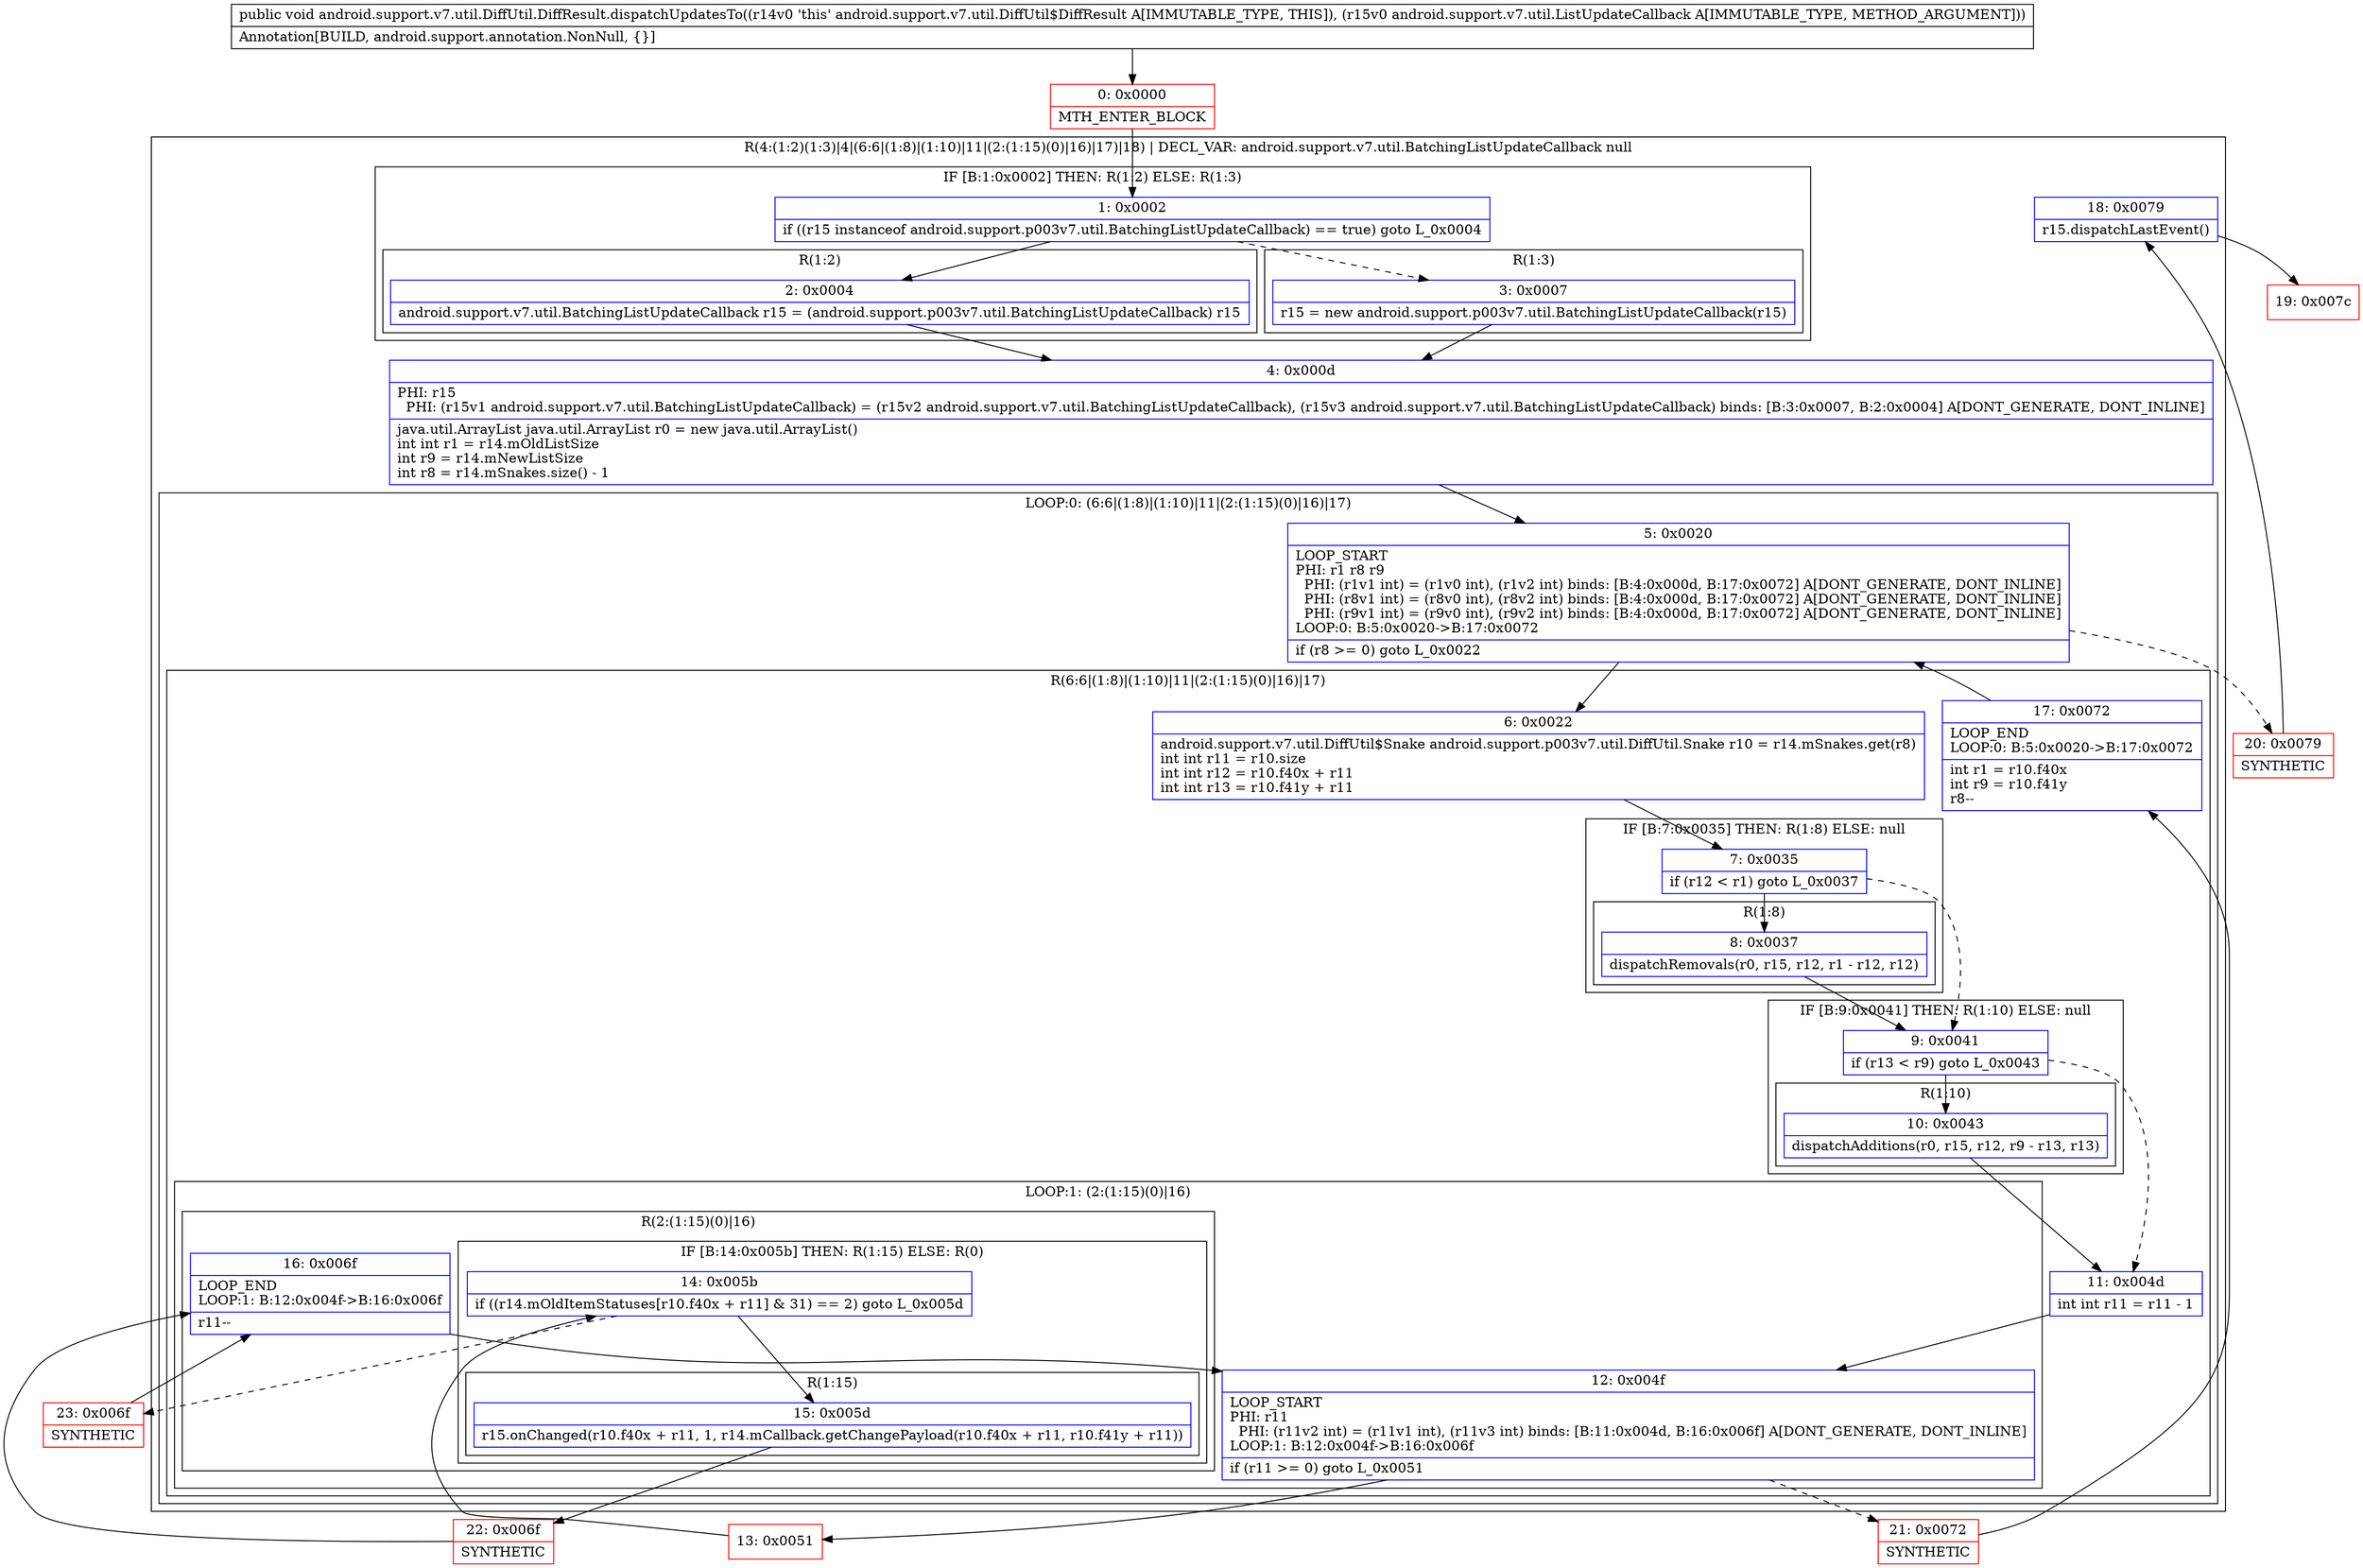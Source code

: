 digraph "CFG forandroid.support.v7.util.DiffUtil.DiffResult.dispatchUpdatesTo(Landroid\/support\/v7\/util\/ListUpdateCallback;)V" {
subgraph cluster_Region_1522320072 {
label = "R(4:(1:2)(1:3)|4|(6:6|(1:8)|(1:10)|11|(2:(1:15)(0)|16)|17)|18) | DECL_VAR: android.support.v7.util.BatchingListUpdateCallback null\l";
node [shape=record,color=blue];
subgraph cluster_IfRegion_335800697 {
label = "IF [B:1:0x0002] THEN: R(1:2) ELSE: R(1:3)";
node [shape=record,color=blue];
Node_1 [shape=record,label="{1\:\ 0x0002|if ((r15 instanceof android.support.p003v7.util.BatchingListUpdateCallback) == true) goto L_0x0004\l}"];
subgraph cluster_Region_1994328482 {
label = "R(1:2)";
node [shape=record,color=blue];
Node_2 [shape=record,label="{2\:\ 0x0004|android.support.v7.util.BatchingListUpdateCallback r15 = (android.support.p003v7.util.BatchingListUpdateCallback) r15\l}"];
}
subgraph cluster_Region_1867086698 {
label = "R(1:3)";
node [shape=record,color=blue];
Node_3 [shape=record,label="{3\:\ 0x0007|r15 = new android.support.p003v7.util.BatchingListUpdateCallback(r15)\l}"];
}
}
Node_4 [shape=record,label="{4\:\ 0x000d|PHI: r15 \l  PHI: (r15v1 android.support.v7.util.BatchingListUpdateCallback) = (r15v2 android.support.v7.util.BatchingListUpdateCallback), (r15v3 android.support.v7.util.BatchingListUpdateCallback) binds: [B:3:0x0007, B:2:0x0004] A[DONT_GENERATE, DONT_INLINE]\l|java.util.ArrayList java.util.ArrayList r0 = new java.util.ArrayList()\lint int r1 = r14.mOldListSize\lint r9 = r14.mNewListSize\lint r8 = r14.mSnakes.size() \- 1\l}"];
subgraph cluster_LoopRegion_1620467080 {
label = "LOOP:0: (6:6|(1:8)|(1:10)|11|(2:(1:15)(0)|16)|17)";
node [shape=record,color=blue];
Node_5 [shape=record,label="{5\:\ 0x0020|LOOP_START\lPHI: r1 r8 r9 \l  PHI: (r1v1 int) = (r1v0 int), (r1v2 int) binds: [B:4:0x000d, B:17:0x0072] A[DONT_GENERATE, DONT_INLINE]\l  PHI: (r8v1 int) = (r8v0 int), (r8v2 int) binds: [B:4:0x000d, B:17:0x0072] A[DONT_GENERATE, DONT_INLINE]\l  PHI: (r9v1 int) = (r9v0 int), (r9v2 int) binds: [B:4:0x000d, B:17:0x0072] A[DONT_GENERATE, DONT_INLINE]\lLOOP:0: B:5:0x0020\-\>B:17:0x0072\l|if (r8 \>= 0) goto L_0x0022\l}"];
subgraph cluster_Region_1300920035 {
label = "R(6:6|(1:8)|(1:10)|11|(2:(1:15)(0)|16)|17)";
node [shape=record,color=blue];
Node_6 [shape=record,label="{6\:\ 0x0022|android.support.v7.util.DiffUtil$Snake android.support.p003v7.util.DiffUtil.Snake r10 = r14.mSnakes.get(r8)\lint int r11 = r10.size\lint int r12 = r10.f40x + r11\lint int r13 = r10.f41y + r11\l}"];
subgraph cluster_IfRegion_1906071320 {
label = "IF [B:7:0x0035] THEN: R(1:8) ELSE: null";
node [shape=record,color=blue];
Node_7 [shape=record,label="{7\:\ 0x0035|if (r12 \< r1) goto L_0x0037\l}"];
subgraph cluster_Region_1730166927 {
label = "R(1:8)";
node [shape=record,color=blue];
Node_8 [shape=record,label="{8\:\ 0x0037|dispatchRemovals(r0, r15, r12, r1 \- r12, r12)\l}"];
}
}
subgraph cluster_IfRegion_341661084 {
label = "IF [B:9:0x0041] THEN: R(1:10) ELSE: null";
node [shape=record,color=blue];
Node_9 [shape=record,label="{9\:\ 0x0041|if (r13 \< r9) goto L_0x0043\l}"];
subgraph cluster_Region_1133962538 {
label = "R(1:10)";
node [shape=record,color=blue];
Node_10 [shape=record,label="{10\:\ 0x0043|dispatchAdditions(r0, r15, r12, r9 \- r13, r13)\l}"];
}
}
Node_11 [shape=record,label="{11\:\ 0x004d|int int r11 = r11 \- 1\l}"];
subgraph cluster_LoopRegion_328071127 {
label = "LOOP:1: (2:(1:15)(0)|16)";
node [shape=record,color=blue];
Node_12 [shape=record,label="{12\:\ 0x004f|LOOP_START\lPHI: r11 \l  PHI: (r11v2 int) = (r11v1 int), (r11v3 int) binds: [B:11:0x004d, B:16:0x006f] A[DONT_GENERATE, DONT_INLINE]\lLOOP:1: B:12:0x004f\-\>B:16:0x006f\l|if (r11 \>= 0) goto L_0x0051\l}"];
subgraph cluster_Region_1092977203 {
label = "R(2:(1:15)(0)|16)";
node [shape=record,color=blue];
subgraph cluster_IfRegion_2125791767 {
label = "IF [B:14:0x005b] THEN: R(1:15) ELSE: R(0)";
node [shape=record,color=blue];
Node_14 [shape=record,label="{14\:\ 0x005b|if ((r14.mOldItemStatuses[r10.f40x + r11] & 31) == 2) goto L_0x005d\l}"];
subgraph cluster_Region_1837284942 {
label = "R(1:15)";
node [shape=record,color=blue];
Node_15 [shape=record,label="{15\:\ 0x005d|r15.onChanged(r10.f40x + r11, 1, r14.mCallback.getChangePayload(r10.f40x + r11, r10.f41y + r11))\l}"];
}
subgraph cluster_Region_1911061438 {
label = "R(0)";
node [shape=record,color=blue];
}
}
Node_16 [shape=record,label="{16\:\ 0x006f|LOOP_END\lLOOP:1: B:12:0x004f\-\>B:16:0x006f\l|r11\-\-\l}"];
}
}
Node_17 [shape=record,label="{17\:\ 0x0072|LOOP_END\lLOOP:0: B:5:0x0020\-\>B:17:0x0072\l|int r1 = r10.f40x\lint r9 = r10.f41y\lr8\-\-\l}"];
}
}
Node_18 [shape=record,label="{18\:\ 0x0079|r15.dispatchLastEvent()\l}"];
}
Node_0 [shape=record,color=red,label="{0\:\ 0x0000|MTH_ENTER_BLOCK\l}"];
Node_13 [shape=record,color=red,label="{13\:\ 0x0051}"];
Node_19 [shape=record,color=red,label="{19\:\ 0x007c}"];
Node_20 [shape=record,color=red,label="{20\:\ 0x0079|SYNTHETIC\l}"];
Node_21 [shape=record,color=red,label="{21\:\ 0x0072|SYNTHETIC\l}"];
Node_22 [shape=record,color=red,label="{22\:\ 0x006f|SYNTHETIC\l}"];
Node_23 [shape=record,color=red,label="{23\:\ 0x006f|SYNTHETIC\l}"];
MethodNode[shape=record,label="{public void android.support.v7.util.DiffUtil.DiffResult.dispatchUpdatesTo((r14v0 'this' android.support.v7.util.DiffUtil$DiffResult A[IMMUTABLE_TYPE, THIS]), (r15v0 android.support.v7.util.ListUpdateCallback A[IMMUTABLE_TYPE, METHOD_ARGUMENT]))  | Annotation[BUILD, android.support.annotation.NonNull, \{\}]\l}"];
MethodNode -> Node_0;
Node_1 -> Node_2;
Node_1 -> Node_3[style=dashed];
Node_2 -> Node_4;
Node_3 -> Node_4;
Node_4 -> Node_5;
Node_5 -> Node_6;
Node_5 -> Node_20[style=dashed];
Node_6 -> Node_7;
Node_7 -> Node_8;
Node_7 -> Node_9[style=dashed];
Node_8 -> Node_9;
Node_9 -> Node_10;
Node_9 -> Node_11[style=dashed];
Node_10 -> Node_11;
Node_11 -> Node_12;
Node_12 -> Node_13;
Node_12 -> Node_21[style=dashed];
Node_14 -> Node_15;
Node_14 -> Node_23[style=dashed];
Node_15 -> Node_22;
Node_16 -> Node_12;
Node_17 -> Node_5;
Node_18 -> Node_19;
Node_0 -> Node_1;
Node_13 -> Node_14;
Node_20 -> Node_18;
Node_21 -> Node_17;
Node_22 -> Node_16;
Node_23 -> Node_16;
}

